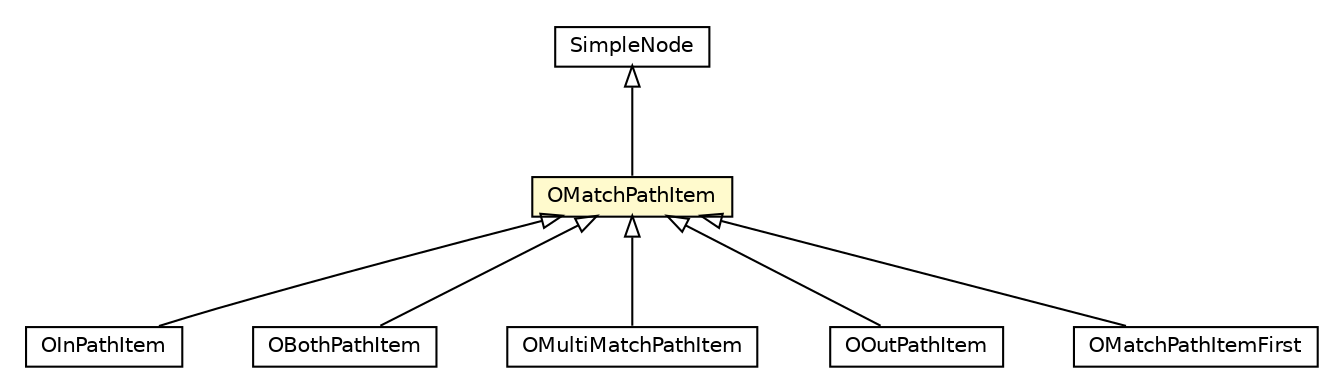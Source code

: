 #!/usr/local/bin/dot
#
# Class diagram 
# Generated by UMLGraph version R5_6-24-gf6e263 (http://www.umlgraph.org/)
#

digraph G {
	edge [fontname="Helvetica",fontsize=10,labelfontname="Helvetica",labelfontsize=10];
	node [fontname="Helvetica",fontsize=10,shape=plaintext];
	nodesep=0.25;
	ranksep=0.5;
	// com.orientechnologies.orient.core.sql.parser.SimpleNode
	c2457548 [label=<<table title="com.orientechnologies.orient.core.sql.parser.SimpleNode" border="0" cellborder="1" cellspacing="0" cellpadding="2" port="p" href="./SimpleNode.html">
		<tr><td><table border="0" cellspacing="0" cellpadding="1">
<tr><td align="center" balign="center"> SimpleNode </td></tr>
		</table></td></tr>
		</table>>, URL="./SimpleNode.html", fontname="Helvetica", fontcolor="black", fontsize=10.0];
	// com.orientechnologies.orient.core.sql.parser.OMatchPathItem
	c2457552 [label=<<table title="com.orientechnologies.orient.core.sql.parser.OMatchPathItem" border="0" cellborder="1" cellspacing="0" cellpadding="2" port="p" bgcolor="lemonChiffon" href="./OMatchPathItem.html">
		<tr><td><table border="0" cellspacing="0" cellpadding="1">
<tr><td align="center" balign="center"> OMatchPathItem </td></tr>
		</table></td></tr>
		</table>>, URL="./OMatchPathItem.html", fontname="Helvetica", fontcolor="black", fontsize=10.0];
	// com.orientechnologies.orient.core.sql.parser.OInPathItem
	c2457561 [label=<<table title="com.orientechnologies.orient.core.sql.parser.OInPathItem" border="0" cellborder="1" cellspacing="0" cellpadding="2" port="p" href="./OInPathItem.html">
		<tr><td><table border="0" cellspacing="0" cellpadding="1">
<tr><td align="center" balign="center"> OInPathItem </td></tr>
		</table></td></tr>
		</table>>, URL="./OInPathItem.html", fontname="Helvetica", fontcolor="black", fontsize=10.0];
	// com.orientechnologies.orient.core.sql.parser.OBothPathItem
	c2457599 [label=<<table title="com.orientechnologies.orient.core.sql.parser.OBothPathItem" border="0" cellborder="1" cellspacing="0" cellpadding="2" port="p" href="./OBothPathItem.html">
		<tr><td><table border="0" cellspacing="0" cellpadding="1">
<tr><td align="center" balign="center"> OBothPathItem </td></tr>
		</table></td></tr>
		</table>>, URL="./OBothPathItem.html", fontname="Helvetica", fontcolor="black", fontsize=10.0];
	// com.orientechnologies.orient.core.sql.parser.OMultiMatchPathItem
	c2457621 [label=<<table title="com.orientechnologies.orient.core.sql.parser.OMultiMatchPathItem" border="0" cellborder="1" cellspacing="0" cellpadding="2" port="p" href="./OMultiMatchPathItem.html">
		<tr><td><table border="0" cellspacing="0" cellpadding="1">
<tr><td align="center" balign="center"> OMultiMatchPathItem </td></tr>
		</table></td></tr>
		</table>>, URL="./OMultiMatchPathItem.html", fontname="Helvetica", fontcolor="black", fontsize=10.0];
	// com.orientechnologies.orient.core.sql.parser.OOutPathItem
	c2457650 [label=<<table title="com.orientechnologies.orient.core.sql.parser.OOutPathItem" border="0" cellborder="1" cellspacing="0" cellpadding="2" port="p" href="./OOutPathItem.html">
		<tr><td><table border="0" cellspacing="0" cellpadding="1">
<tr><td align="center" balign="center"> OOutPathItem </td></tr>
		</table></td></tr>
		</table>>, URL="./OOutPathItem.html", fontname="Helvetica", fontcolor="black", fontsize=10.0];
	// com.orientechnologies.orient.core.sql.parser.OMatchPathItemFirst
	c2457681 [label=<<table title="com.orientechnologies.orient.core.sql.parser.OMatchPathItemFirst" border="0" cellborder="1" cellspacing="0" cellpadding="2" port="p" href="./OMatchPathItemFirst.html">
		<tr><td><table border="0" cellspacing="0" cellpadding="1">
<tr><td align="center" balign="center"> OMatchPathItemFirst </td></tr>
		</table></td></tr>
		</table>>, URL="./OMatchPathItemFirst.html", fontname="Helvetica", fontcolor="black", fontsize=10.0];
	//com.orientechnologies.orient.core.sql.parser.OMatchPathItem extends com.orientechnologies.orient.core.sql.parser.SimpleNode
	c2457548:p -> c2457552:p [dir=back,arrowtail=empty];
	//com.orientechnologies.orient.core.sql.parser.OInPathItem extends com.orientechnologies.orient.core.sql.parser.OMatchPathItem
	c2457552:p -> c2457561:p [dir=back,arrowtail=empty];
	//com.orientechnologies.orient.core.sql.parser.OBothPathItem extends com.orientechnologies.orient.core.sql.parser.OMatchPathItem
	c2457552:p -> c2457599:p [dir=back,arrowtail=empty];
	//com.orientechnologies.orient.core.sql.parser.OMultiMatchPathItem extends com.orientechnologies.orient.core.sql.parser.OMatchPathItem
	c2457552:p -> c2457621:p [dir=back,arrowtail=empty];
	//com.orientechnologies.orient.core.sql.parser.OOutPathItem extends com.orientechnologies.orient.core.sql.parser.OMatchPathItem
	c2457552:p -> c2457650:p [dir=back,arrowtail=empty];
	//com.orientechnologies.orient.core.sql.parser.OMatchPathItemFirst extends com.orientechnologies.orient.core.sql.parser.OMatchPathItem
	c2457552:p -> c2457681:p [dir=back,arrowtail=empty];
}

